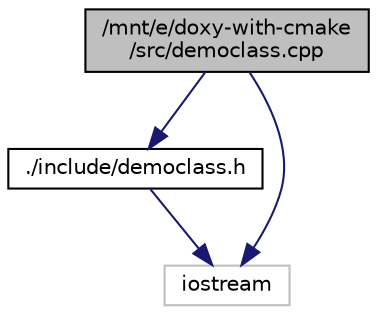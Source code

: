 digraph "/mnt/e/doxy-with-cmake/src/democlass.cpp"
{
 // LATEX_PDF_SIZE
  edge [fontname="Helvetica",fontsize="10",labelfontname="Helvetica",labelfontsize="10"];
  node [fontname="Helvetica",fontsize="10",shape=record];
  Node1 [label="/mnt/e/doxy-with-cmake\l/src/democlass.cpp",height=0.2,width=0.4,color="black", fillcolor="grey75", style="filled", fontcolor="black",tooltip="Testing namespaces."];
  Node1 -> Node2 [color="midnightblue",fontsize="10",style="solid"];
  Node2 [label="./include/democlass.h",height=0.2,width=0.4,color="black", fillcolor="white", style="filled",URL="$democlass_8h.html",tooltip=" "];
  Node2 -> Node3 [color="midnightblue",fontsize="10",style="solid"];
  Node3 [label="iostream",height=0.2,width=0.4,color="grey75", fillcolor="white", style="filled",tooltip=" "];
  Node1 -> Node3 [color="midnightblue",fontsize="10",style="solid"];
}

